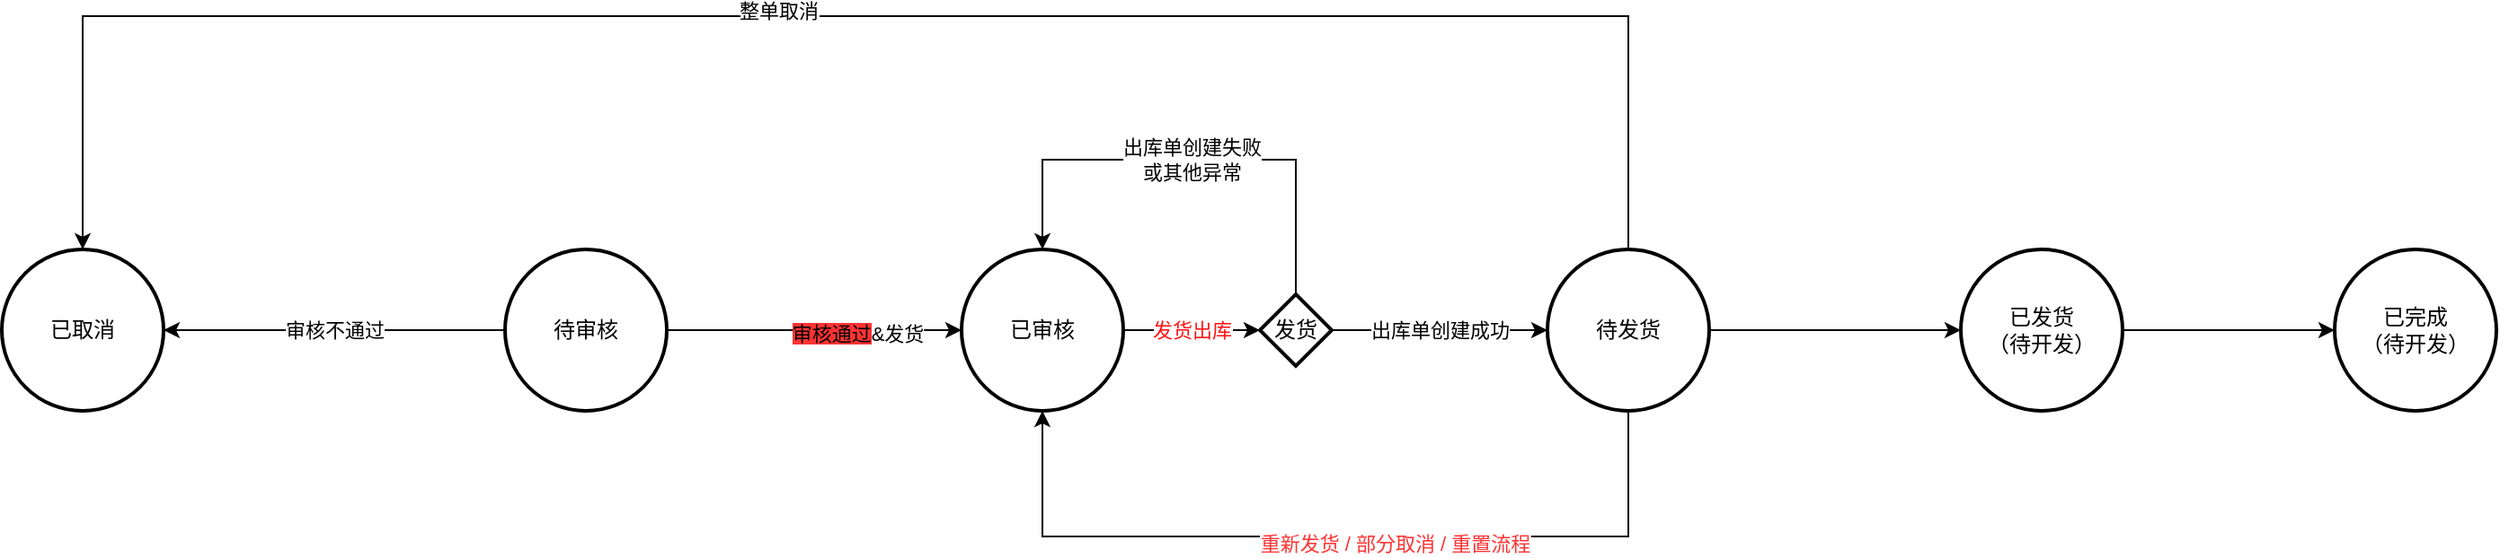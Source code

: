<mxfile version="14.6.6" type="github"><diagram id="pGC3yCyet7f_lSMcF4nD" name="第 1 页"><mxGraphModel dx="1898" dy="623" grid="1" gridSize="10" guides="1" tooltips="1" connect="1" arrows="1" fold="1" page="1" pageScale="1" pageWidth="827" pageHeight="1169" math="0" shadow="0"><root><mxCell id="0"/><mxCell id="1" parent="0"/><mxCell id="SdjTpYvlg89eEHBXR7mk-7" value="审核不通过" style="edgeStyle=orthogonalEdgeStyle;rounded=0;orthogonalLoop=1;jettySize=auto;html=1;exitX=0;exitY=0.5;exitDx=0;exitDy=0;exitPerimeter=0;entryX=1;entryY=0.5;entryDx=0;entryDy=0;entryPerimeter=0;" edge="1" parent="1" source="SdjTpYvlg89eEHBXR7mk-2" target="SdjTpYvlg89eEHBXR7mk-6"><mxGeometry relative="1" as="geometry"/></mxCell><mxCell id="SdjTpYvlg89eEHBXR7mk-8" style="edgeStyle=orthogonalEdgeStyle;rounded=0;orthogonalLoop=1;jettySize=auto;html=1;entryX=0;entryY=0.5;entryDx=0;entryDy=0;entryPerimeter=0;" edge="1" parent="1" source="SdjTpYvlg89eEHBXR7mk-2" target="SdjTpYvlg89eEHBXR7mk-3"><mxGeometry relative="1" as="geometry"/></mxCell><mxCell id="SdjTpYvlg89eEHBXR7mk-9" value="&lt;span style=&quot;background-color: rgb(255 , 51 , 51)&quot;&gt;审核通过&lt;/span&gt;&amp;amp;发货" style="edgeLabel;html=1;align=center;verticalAlign=middle;resizable=0;points=[];" vertex="1" connectable="0" parent="SdjTpYvlg89eEHBXR7mk-8"><mxGeometry x="0.281" y="-2" relative="1" as="geometry"><mxPoint x="1" as="offset"/></mxGeometry></mxCell><mxCell id="SdjTpYvlg89eEHBXR7mk-2" value="待审核" style="strokeWidth=2;html=1;shape=mxgraph.flowchart.start_2;whiteSpace=wrap;" vertex="1" parent="1"><mxGeometry x="70" y="310" width="90" height="90" as="geometry"/></mxCell><mxCell id="SdjTpYvlg89eEHBXR7mk-26" value="&lt;font color=&quot;#ff1212&quot;&gt;发货出库&lt;/font&gt;" style="edgeStyle=orthogonalEdgeStyle;rounded=0;orthogonalLoop=1;jettySize=auto;html=1;entryX=0;entryY=0.5;entryDx=0;entryDy=0;entryPerimeter=0;" edge="1" parent="1" source="SdjTpYvlg89eEHBXR7mk-3" target="SdjTpYvlg89eEHBXR7mk-19"><mxGeometry relative="1" as="geometry"/></mxCell><mxCell id="SdjTpYvlg89eEHBXR7mk-3" value="已审核" style="strokeWidth=2;html=1;shape=mxgraph.flowchart.start_2;whiteSpace=wrap;" vertex="1" parent="1"><mxGeometry x="324" y="310" width="90" height="90" as="geometry"/></mxCell><mxCell id="SdjTpYvlg89eEHBXR7mk-34" style="edgeStyle=orthogonalEdgeStyle;rounded=0;orthogonalLoop=1;jettySize=auto;html=1;entryX=0;entryY=0.5;entryDx=0;entryDy=0;entryPerimeter=0;" edge="1" parent="1" source="SdjTpYvlg89eEHBXR7mk-4" target="SdjTpYvlg89eEHBXR7mk-5"><mxGeometry relative="1" as="geometry"/></mxCell><mxCell id="SdjTpYvlg89eEHBXR7mk-4" value="已发货&lt;br&gt;（待开发）" style="strokeWidth=2;html=1;shape=mxgraph.flowchart.start_2;whiteSpace=wrap;" vertex="1" parent="1"><mxGeometry x="880" y="310" width="90" height="90" as="geometry"/></mxCell><mxCell id="SdjTpYvlg89eEHBXR7mk-5" value="已完成&lt;br&gt;（待开发）" style="strokeWidth=2;html=1;shape=mxgraph.flowchart.start_2;whiteSpace=wrap;" vertex="1" parent="1"><mxGeometry x="1088" y="310" width="90" height="90" as="geometry"/></mxCell><mxCell id="SdjTpYvlg89eEHBXR7mk-6" value="已取消" style="strokeWidth=2;html=1;shape=mxgraph.flowchart.start_2;whiteSpace=wrap;" vertex="1" parent="1"><mxGeometry x="-210" y="310" width="90" height="90" as="geometry"/></mxCell><mxCell id="SdjTpYvlg89eEHBXR7mk-27" style="edgeStyle=orthogonalEdgeStyle;rounded=0;orthogonalLoop=1;jettySize=auto;html=1;exitX=0.5;exitY=0;exitDx=0;exitDy=0;exitPerimeter=0;entryX=0.5;entryY=0;entryDx=0;entryDy=0;entryPerimeter=0;" edge="1" parent="1" source="SdjTpYvlg89eEHBXR7mk-11" target="SdjTpYvlg89eEHBXR7mk-6"><mxGeometry relative="1" as="geometry"><Array as="points"><mxPoint x="695" y="180"/><mxPoint x="-165" y="180"/></Array></mxGeometry></mxCell><mxCell id="SdjTpYvlg89eEHBXR7mk-28" value="整单取消" style="edgeLabel;html=1;align=center;verticalAlign=middle;resizable=0;points=[];" vertex="1" connectable="0" parent="SdjTpYvlg89eEHBXR7mk-27"><mxGeometry x="0.077" y="-3" relative="1" as="geometry"><mxPoint as="offset"/></mxGeometry></mxCell><mxCell id="SdjTpYvlg89eEHBXR7mk-31" style="edgeStyle=orthogonalEdgeStyle;rounded=0;orthogonalLoop=1;jettySize=auto;html=1;entryX=0.5;entryY=1;entryDx=0;entryDy=0;entryPerimeter=0;" edge="1" parent="1" source="SdjTpYvlg89eEHBXR7mk-11" target="SdjTpYvlg89eEHBXR7mk-3"><mxGeometry relative="1" as="geometry"><Array as="points"><mxPoint x="695" y="470"/><mxPoint x="369" y="470"/></Array></mxGeometry></mxCell><mxCell id="SdjTpYvlg89eEHBXR7mk-32" value="&lt;font color=&quot;#ff3333&quot;&gt;重新发货 / 部分取消 / 重置流程&lt;/font&gt;" style="edgeLabel;html=1;align=center;verticalAlign=middle;resizable=0;points=[];" vertex="1" connectable="0" parent="SdjTpYvlg89eEHBXR7mk-31"><mxGeometry x="-0.14" y="4" relative="1" as="geometry"><mxPoint as="offset"/></mxGeometry></mxCell><mxCell id="SdjTpYvlg89eEHBXR7mk-33" value="" style="edgeStyle=orthogonalEdgeStyle;rounded=0;orthogonalLoop=1;jettySize=auto;html=1;entryX=0;entryY=0.5;entryDx=0;entryDy=0;entryPerimeter=0;" edge="1" parent="1" source="SdjTpYvlg89eEHBXR7mk-11" target="SdjTpYvlg89eEHBXR7mk-4"><mxGeometry relative="1" as="geometry"/></mxCell><mxCell id="SdjTpYvlg89eEHBXR7mk-11" value="待发货" style="strokeWidth=2;html=1;shape=mxgraph.flowchart.start_2;whiteSpace=wrap;" vertex="1" parent="1"><mxGeometry x="650" y="310" width="90" height="90" as="geometry"/></mxCell><mxCell id="SdjTpYvlg89eEHBXR7mk-22" value="出库单创建成功" style="edgeStyle=orthogonalEdgeStyle;rounded=0;orthogonalLoop=1;jettySize=auto;html=1;entryX=0;entryY=0.5;entryDx=0;entryDy=0;entryPerimeter=0;" edge="1" parent="1" source="SdjTpYvlg89eEHBXR7mk-19" target="SdjTpYvlg89eEHBXR7mk-11"><mxGeometry relative="1" as="geometry"/></mxCell><mxCell id="SdjTpYvlg89eEHBXR7mk-23" value="出库单创建失败&lt;br&gt;或其他异常" style="edgeStyle=orthogonalEdgeStyle;rounded=0;orthogonalLoop=1;jettySize=auto;html=1;exitX=0.5;exitY=0;exitDx=0;exitDy=0;exitPerimeter=0;entryX=0.5;entryY=0;entryDx=0;entryDy=0;entryPerimeter=0;" edge="1" parent="1" source="SdjTpYvlg89eEHBXR7mk-19" target="SdjTpYvlg89eEHBXR7mk-3"><mxGeometry relative="1" as="geometry"><Array as="points"><mxPoint x="510" y="260"/><mxPoint x="369" y="260"/></Array></mxGeometry></mxCell><mxCell id="SdjTpYvlg89eEHBXR7mk-19" value="发货" style="strokeWidth=2;html=1;shape=mxgraph.flowchart.decision;whiteSpace=wrap;" vertex="1" parent="1"><mxGeometry x="490" y="335" width="40" height="40" as="geometry"/></mxCell></root></mxGraphModel></diagram></mxfile>